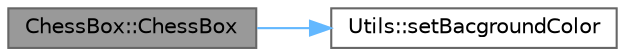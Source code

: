 digraph "ChessBox::ChessBox"
{
 // LATEX_PDF_SIZE
  bgcolor="transparent";
  edge [fontname=Helvetica,fontsize=10,labelfontname=Helvetica,labelfontsize=10];
  node [fontname=Helvetica,fontsize=10,shape=box,height=0.2,width=0.4];
  rankdir="LR";
  Node1 [id="Node000001",label="ChessBox::ChessBox",height=0.2,width=0.4,color="gray40", fillcolor="grey60", style="filled", fontcolor="black",tooltip="Constructor for ChessBox."];
  Node1 -> Node2 [id="edge2_Node000001_Node000002",color="steelblue1",style="solid",tooltip=" "];
  Node2 [id="Node000002",label="Utils::setBacgroundColor",height=0.2,width=0.4,color="grey40", fillcolor="white", style="filled",URL="$class_utils.html#ae7aaa2a35ce81327f317488869015bce",tooltip="Sets the background color of a QAbstractGraphicsShapeItem."];
}
